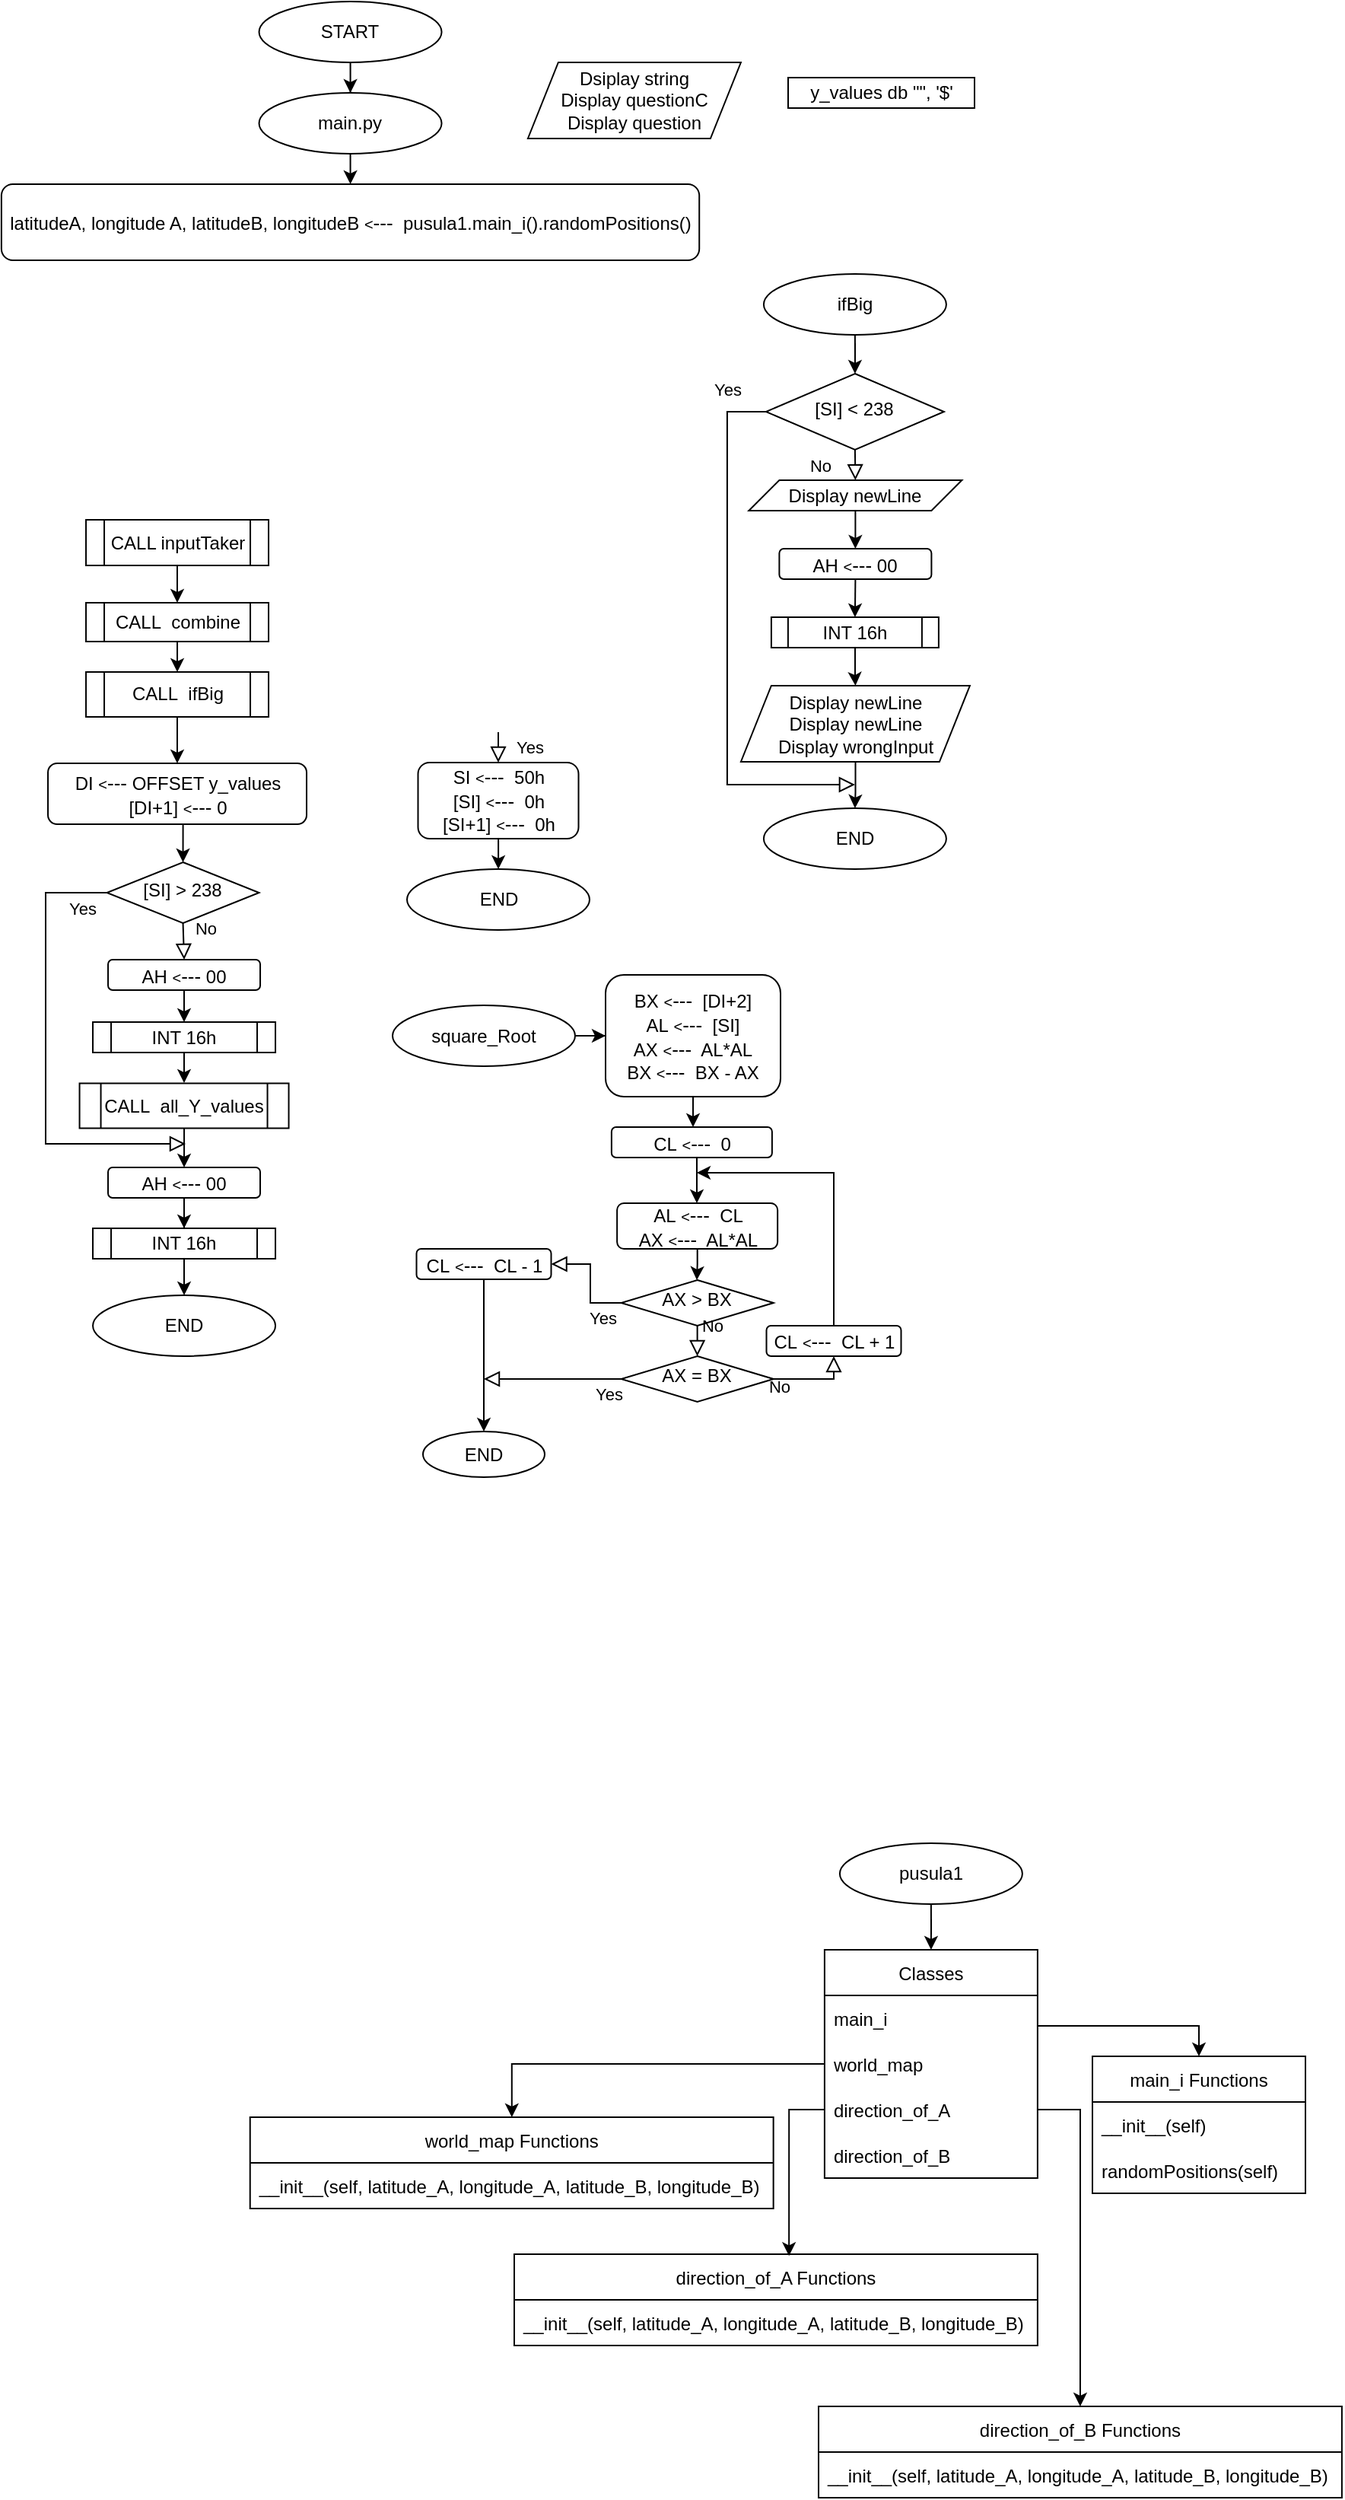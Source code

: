 <mxfile version="20.2.3" type="github">
  <diagram id="C5RBs43oDa-KdzZeNtuy" name="Page-1">
    <mxGraphModel dx="652" dy="1434" grid="1" gridSize="10" guides="1" tooltips="1" connect="1" arrows="1" fold="1" page="1" pageScale="1" pageWidth="827" pageHeight="1169" math="0" shadow="0">
      <root>
        <mxCell id="WIyWlLk6GJQsqaUBKTNV-0" />
        <mxCell id="WIyWlLk6GJQsqaUBKTNV-1" parent="WIyWlLk6GJQsqaUBKTNV-0" />
        <mxCell id="wZddlOsyN2LUeJkW2pRp-1" value="" style="edgeStyle=orthogonalEdgeStyle;rounded=0;orthogonalLoop=1;jettySize=auto;html=1;" edge="1" parent="WIyWlLk6GJQsqaUBKTNV-1" source="AeTwbxAiObhPmluBBlwX-1" target="wZddlOsyN2LUeJkW2pRp-0">
          <mxGeometry relative="1" as="geometry" />
        </mxCell>
        <mxCell id="AeTwbxAiObhPmluBBlwX-1" value="START" style="ellipse;whiteSpace=wrap;html=1;" parent="WIyWlLk6GJQsqaUBKTNV-1" vertex="1">
          <mxGeometry x="192.27" y="-1150" width="120" height="40" as="geometry" />
        </mxCell>
        <mxCell id="AeTwbxAiObhPmluBBlwX-3" value="Dsiplay string&lt;br&gt;Display questionC&lt;br&gt;Display question" style="shape=parallelogram;perimeter=parallelogramPerimeter;whiteSpace=wrap;html=1;fixedSize=1;" parent="WIyWlLk6GJQsqaUBKTNV-1" vertex="1">
          <mxGeometry x="368.95" y="-1110" width="140" height="50" as="geometry" />
        </mxCell>
        <mxCell id="AeTwbxAiObhPmluBBlwX-4" value="" style="edgeStyle=orthogonalEdgeStyle;rounded=0;orthogonalLoop=1;jettySize=auto;html=1;" parent="WIyWlLk6GJQsqaUBKTNV-1" source="AeTwbxAiObhPmluBBlwX-5" target="AeTwbxAiObhPmluBBlwX-7" edge="1">
          <mxGeometry relative="1" as="geometry" />
        </mxCell>
        <mxCell id="AeTwbxAiObhPmluBBlwX-5" value="CALL inputTaker" style="shape=process;whiteSpace=wrap;html=1;backgroundOutline=1;" parent="WIyWlLk6GJQsqaUBKTNV-1" vertex="1">
          <mxGeometry x="78.52" y="-809.5" width="120" height="30" as="geometry" />
        </mxCell>
        <mxCell id="AeTwbxAiObhPmluBBlwX-6" style="edgeStyle=orthogonalEdgeStyle;rounded=0;orthogonalLoop=1;jettySize=auto;html=1;exitX=0.5;exitY=1;exitDx=0;exitDy=0;entryX=0.5;entryY=0;entryDx=0;entryDy=0;" parent="WIyWlLk6GJQsqaUBKTNV-1" source="AeTwbxAiObhPmluBBlwX-7" target="AeTwbxAiObhPmluBBlwX-9" edge="1">
          <mxGeometry relative="1" as="geometry" />
        </mxCell>
        <mxCell id="AeTwbxAiObhPmluBBlwX-7" value="CALL&amp;nbsp; combine" style="shape=process;whiteSpace=wrap;html=1;backgroundOutline=1;" parent="WIyWlLk6GJQsqaUBKTNV-1" vertex="1">
          <mxGeometry x="78.52" y="-755" width="120" height="25.5" as="geometry" />
        </mxCell>
        <mxCell id="AeTwbxAiObhPmluBBlwX-8" value="" style="edgeStyle=orthogonalEdgeStyle;rounded=0;orthogonalLoop=1;jettySize=auto;html=1;" parent="WIyWlLk6GJQsqaUBKTNV-1" source="AeTwbxAiObhPmluBBlwX-9" target="AeTwbxAiObhPmluBBlwX-11" edge="1">
          <mxGeometry relative="1" as="geometry" />
        </mxCell>
        <mxCell id="AeTwbxAiObhPmluBBlwX-9" value="CALL&amp;nbsp; ifBig" style="shape=process;whiteSpace=wrap;html=1;backgroundOutline=1;" parent="WIyWlLk6GJQsqaUBKTNV-1" vertex="1">
          <mxGeometry x="78.52" y="-709.5" width="120" height="29.5" as="geometry" />
        </mxCell>
        <mxCell id="AeTwbxAiObhPmluBBlwX-10" style="edgeStyle=orthogonalEdgeStyle;rounded=0;orthogonalLoop=1;jettySize=auto;html=1;exitX=0.5;exitY=1;exitDx=0;exitDy=0;entryX=0.5;entryY=0;entryDx=0;entryDy=0;" parent="WIyWlLk6GJQsqaUBKTNV-1" source="AeTwbxAiObhPmluBBlwX-11" target="AeTwbxAiObhPmluBBlwX-12" edge="1">
          <mxGeometry relative="1" as="geometry" />
        </mxCell>
        <mxCell id="AeTwbxAiObhPmluBBlwX-11" value="DI&amp;nbsp;&lt;font style=&quot;font-size: 10px&quot;&gt;&amp;lt;&lt;/font&gt;&lt;font style=&quot;font-size: 13px&quot;&gt;---&lt;/font&gt;&amp;nbsp;OFFSET y_values&lt;br&gt;[DI+1]&amp;nbsp;&lt;font style=&quot;font-size: 10px;&quot;&gt;&amp;lt;&lt;/font&gt;&lt;font style=&quot;font-size: 13px;&quot;&gt;---&lt;/font&gt;&amp;nbsp;0" style="rounded=1;whiteSpace=wrap;html=1;fontSize=12;glass=0;strokeWidth=1;shadow=0;" parent="WIyWlLk6GJQsqaUBKTNV-1" vertex="1">
          <mxGeometry x="53.52" y="-649.5" width="170" height="40" as="geometry" />
        </mxCell>
        <mxCell id="AeTwbxAiObhPmluBBlwX-12" value="[SI] &amp;gt; 238" style="rhombus;whiteSpace=wrap;html=1;shadow=0;fontFamily=Helvetica;fontSize=12;align=center;strokeWidth=1;spacing=6;spacingTop=-4;" parent="WIyWlLk6GJQsqaUBKTNV-1" vertex="1">
          <mxGeometry x="92.27" y="-584.5" width="100" height="40" as="geometry" />
        </mxCell>
        <mxCell id="AeTwbxAiObhPmluBBlwX-13" value="No" style="edgeStyle=orthogonalEdgeStyle;rounded=0;html=1;jettySize=auto;orthogonalLoop=1;fontSize=11;endArrow=block;endFill=0;endSize=8;strokeWidth=1;shadow=0;labelBackgroundColor=none;exitX=0.5;exitY=1;exitDx=0;exitDy=0;entryX=0.5;entryY=0;entryDx=0;entryDy=0;" parent="WIyWlLk6GJQsqaUBKTNV-1" source="AeTwbxAiObhPmluBBlwX-12" target="AeTwbxAiObhPmluBBlwX-73" edge="1">
          <mxGeometry x="-0.682" y="14" relative="1" as="geometry">
            <mxPoint as="offset" />
            <mxPoint x="143.02" y="-519.5" as="targetPoint" />
            <Array as="points" />
            <mxPoint x="141.27" y="-485" as="sourcePoint" />
          </mxGeometry>
        </mxCell>
        <mxCell id="AeTwbxAiObhPmluBBlwX-14" value="Yes" style="rounded=0;html=1;jettySize=auto;orthogonalLoop=1;fontSize=11;endArrow=block;endFill=0;endSize=8;strokeWidth=1;shadow=0;labelBackgroundColor=none;edgeStyle=orthogonalEdgeStyle;exitX=0;exitY=0.5;exitDx=0;exitDy=0;" parent="WIyWlLk6GJQsqaUBKTNV-1" source="AeTwbxAiObhPmluBBlwX-12" edge="1">
          <mxGeometry x="-0.892" y="10" relative="1" as="geometry">
            <mxPoint as="offset" />
            <mxPoint x="144.02" y="-399.5" as="targetPoint" />
            <Array as="points">
              <mxPoint x="52.02" y="-564.5" />
              <mxPoint x="52.02" y="-399.5" />
              <mxPoint x="144.02" y="-399.5" />
            </Array>
            <mxPoint x="91.27" y="-565" as="sourcePoint" />
          </mxGeometry>
        </mxCell>
        <mxCell id="AeTwbxAiObhPmluBBlwX-15" style="edgeStyle=orthogonalEdgeStyle;rounded=0;orthogonalLoop=1;jettySize=auto;html=1;exitX=0.5;exitY=1;exitDx=0;exitDy=0;entryX=0.5;entryY=0;entryDx=0;entryDy=0;" parent="WIyWlLk6GJQsqaUBKTNV-1" source="AeTwbxAiObhPmluBBlwX-16" target="AeTwbxAiObhPmluBBlwX-69" edge="1">
          <mxGeometry relative="1" as="geometry">
            <mxPoint x="143.785" y="-379.25" as="targetPoint" />
          </mxGeometry>
        </mxCell>
        <mxCell id="AeTwbxAiObhPmluBBlwX-16" value="CALL&amp;nbsp; all_Y_values" style="shape=process;whiteSpace=wrap;html=1;backgroundOutline=1;" parent="WIyWlLk6GJQsqaUBKTNV-1" vertex="1">
          <mxGeometry x="74.28" y="-439.25" width="137.5" height="29.5" as="geometry" />
        </mxCell>
        <mxCell id="AeTwbxAiObhPmluBBlwX-17" value="END" style="ellipse;whiteSpace=wrap;html=1;" parent="WIyWlLk6GJQsqaUBKTNV-1" vertex="1">
          <mxGeometry x="83.03" y="-300" width="120" height="40" as="geometry" />
        </mxCell>
        <mxCell id="AeTwbxAiObhPmluBBlwX-18" value="y_values db &quot;&quot;, &#39;$&#39;" style="rounded=0;whiteSpace=wrap;html=1;" parent="WIyWlLk6GJQsqaUBKTNV-1" vertex="1">
          <mxGeometry x="540" y="-1100" width="122.5" height="20" as="geometry" />
        </mxCell>
        <mxCell id="AeTwbxAiObhPmluBBlwX-30" value="Yes" style="rounded=0;html=1;jettySize=auto;orthogonalLoop=1;fontSize=11;endArrow=block;endFill=0;endSize=8;strokeWidth=1;shadow=0;labelBackgroundColor=none;edgeStyle=orthogonalEdgeStyle;exitX=0.5;exitY=1;exitDx=0;exitDy=0;entryX=0.5;entryY=0;entryDx=0;entryDy=0;" parent="WIyWlLk6GJQsqaUBKTNV-1" target="AeTwbxAiObhPmluBBlwX-33" edge="1">
          <mxGeometry x="0.001" y="20" relative="1" as="geometry">
            <mxPoint as="offset" />
            <mxPoint x="470" y="-660" as="targetPoint" />
            <Array as="points">
              <mxPoint x="350" y="-650" />
              <mxPoint x="350" y="-625" />
            </Array>
            <mxPoint x="349.5" y="-670" as="sourcePoint" />
          </mxGeometry>
        </mxCell>
        <mxCell id="AeTwbxAiObhPmluBBlwX-32" value="" style="edgeStyle=orthogonalEdgeStyle;rounded=0;orthogonalLoop=1;jettySize=auto;html=1;" parent="WIyWlLk6GJQsqaUBKTNV-1" source="AeTwbxAiObhPmluBBlwX-33" target="AeTwbxAiObhPmluBBlwX-34" edge="1">
          <mxGeometry relative="1" as="geometry" />
        </mxCell>
        <mxCell id="AeTwbxAiObhPmluBBlwX-33" value="SI&amp;nbsp;&lt;font style=&quot;font-size: 10px&quot;&gt;&amp;lt;&lt;/font&gt;&lt;font style=&quot;font-size: 13px&quot;&gt;---&lt;/font&gt;&amp;nbsp; 50h&lt;br&gt;[SI]&amp;nbsp;&lt;font style=&quot;font-size: 10px&quot;&gt;&amp;lt;&lt;/font&gt;&lt;font style=&quot;font-size: 13px&quot;&gt;---&lt;/font&gt;&amp;nbsp; 0h&lt;br&gt;[SI+1]&amp;nbsp;&lt;font style=&quot;font-size: 10px;&quot;&gt;&amp;lt;&lt;/font&gt;&lt;font style=&quot;font-size: 13px;&quot;&gt;---&lt;/font&gt;&amp;nbsp; 0h" style="rounded=1;whiteSpace=wrap;html=1;fontSize=12;glass=0;strokeWidth=1;shadow=0;" parent="WIyWlLk6GJQsqaUBKTNV-1" vertex="1">
          <mxGeometry x="296.75" y="-650" width="105.5" height="50" as="geometry" />
        </mxCell>
        <mxCell id="AeTwbxAiObhPmluBBlwX-34" value="END" style="ellipse;whiteSpace=wrap;html=1;" parent="WIyWlLk6GJQsqaUBKTNV-1" vertex="1">
          <mxGeometry x="289.5" y="-580" width="120" height="40" as="geometry" />
        </mxCell>
        <mxCell id="AeTwbxAiObhPmluBBlwX-35" value="" style="edgeStyle=orthogonalEdgeStyle;rounded=0;orthogonalLoop=1;jettySize=auto;html=1;entryX=0.5;entryY=0;entryDx=0;entryDy=0;" parent="WIyWlLk6GJQsqaUBKTNV-1" source="AeTwbxAiObhPmluBBlwX-36" target="AeTwbxAiObhPmluBBlwX-37" edge="1">
          <mxGeometry relative="1" as="geometry">
            <mxPoint x="582.95" y="-925.5" as="targetPoint" />
          </mxGeometry>
        </mxCell>
        <mxCell id="AeTwbxAiObhPmluBBlwX-36" value="ifBig" style="ellipse;whiteSpace=wrap;html=1;" parent="WIyWlLk6GJQsqaUBKTNV-1" vertex="1">
          <mxGeometry x="523.95" y="-971" width="120" height="40" as="geometry" />
        </mxCell>
        <mxCell id="AeTwbxAiObhPmluBBlwX-37" value="[SI] &amp;lt; 238" style="rhombus;whiteSpace=wrap;html=1;shadow=0;fontFamily=Helvetica;fontSize=12;align=center;strokeWidth=1;spacing=6;spacingTop=-4;" parent="WIyWlLk6GJQsqaUBKTNV-1" vertex="1">
          <mxGeometry x="525.45" y="-905.5" width="117" height="50" as="geometry" />
        </mxCell>
        <mxCell id="AeTwbxAiObhPmluBBlwX-38" value="No" style="rounded=0;html=1;jettySize=auto;orthogonalLoop=1;fontSize=11;endArrow=block;endFill=0;endSize=8;strokeWidth=1;shadow=0;labelBackgroundColor=none;edgeStyle=orthogonalEdgeStyle;exitX=0.5;exitY=1;exitDx=0;exitDy=0;entryX=0.5;entryY=0;entryDx=0;entryDy=0;" parent="WIyWlLk6GJQsqaUBKTNV-1" source="AeTwbxAiObhPmluBBlwX-37" target="AeTwbxAiObhPmluBBlwX-41" edge="1">
          <mxGeometry y="-23" relative="1" as="geometry">
            <mxPoint as="offset" />
            <mxPoint x="582.95" y="-835.5" as="targetPoint" />
            <Array as="points" />
            <mxPoint x="419.45" y="-665.5" as="sourcePoint" />
          </mxGeometry>
        </mxCell>
        <mxCell id="AeTwbxAiObhPmluBBlwX-39" value="Yes" style="rounded=0;html=1;jettySize=auto;orthogonalLoop=1;fontSize=11;endArrow=block;endFill=0;endSize=8;strokeWidth=1;shadow=0;labelBackgroundColor=none;edgeStyle=orthogonalEdgeStyle;exitX=0;exitY=0.5;exitDx=0;exitDy=0;" parent="WIyWlLk6GJQsqaUBKTNV-1" source="AeTwbxAiObhPmluBBlwX-37" edge="1">
          <mxGeometry x="-0.86" y="-15" relative="1" as="geometry">
            <mxPoint as="offset" />
            <mxPoint x="583.95" y="-635.5" as="targetPoint" />
            <Array as="points">
              <mxPoint x="499.95" y="-880.5" />
            </Array>
            <mxPoint x="519.95" y="-865.5" as="sourcePoint" />
          </mxGeometry>
        </mxCell>
        <mxCell id="AeTwbxAiObhPmluBBlwX-40" style="edgeStyle=orthogonalEdgeStyle;rounded=0;orthogonalLoop=1;jettySize=auto;html=1;exitX=0.5;exitY=1;exitDx=0;exitDy=0;entryX=0.5;entryY=0;entryDx=0;entryDy=0;" parent="WIyWlLk6GJQsqaUBKTNV-1" source="AeTwbxAiObhPmluBBlwX-41" target="AeTwbxAiObhPmluBBlwX-43" edge="1">
          <mxGeometry relative="1" as="geometry" />
        </mxCell>
        <mxCell id="AeTwbxAiObhPmluBBlwX-41" value="Display newLine&lt;br&gt;" style="shape=parallelogram;perimeter=parallelogramPerimeter;whiteSpace=wrap;html=1;fixedSize=1;" parent="WIyWlLk6GJQsqaUBKTNV-1" vertex="1">
          <mxGeometry x="514.2" y="-835.5" width="140" height="20" as="geometry" />
        </mxCell>
        <mxCell id="AeTwbxAiObhPmluBBlwX-42" value="" style="edgeStyle=orthogonalEdgeStyle;rounded=0;orthogonalLoop=1;jettySize=auto;html=1;exitX=0.5;exitY=1;exitDx=0;exitDy=0;entryX=0.5;entryY=0;entryDx=0;entryDy=0;" parent="WIyWlLk6GJQsqaUBKTNV-1" source="AeTwbxAiObhPmluBBlwX-43" target="AeTwbxAiObhPmluBBlwX-45" edge="1">
          <mxGeometry relative="1" as="geometry">
            <mxPoint x="589.95" y="-745.5" as="targetPoint" />
            <Array as="points" />
          </mxGeometry>
        </mxCell>
        <mxCell id="AeTwbxAiObhPmluBBlwX-43" value="AH&amp;nbsp;&lt;font style=&quot;font-size: 10px&quot;&gt;&amp;lt;&lt;/font&gt;&lt;font style=&quot;font-size: 13px&quot;&gt;---&lt;/font&gt;&amp;nbsp;00" style="rounded=1;whiteSpace=wrap;html=1;fontSize=12;glass=0;strokeWidth=1;shadow=0;" parent="WIyWlLk6GJQsqaUBKTNV-1" vertex="1">
          <mxGeometry x="534.2" y="-790.5" width="100" height="20" as="geometry" />
        </mxCell>
        <mxCell id="AeTwbxAiObhPmluBBlwX-44" value="" style="edgeStyle=orthogonalEdgeStyle;rounded=0;orthogonalLoop=1;jettySize=auto;html=1;" parent="WIyWlLk6GJQsqaUBKTNV-1" source="AeTwbxAiObhPmluBBlwX-45" target="AeTwbxAiObhPmluBBlwX-47" edge="1">
          <mxGeometry relative="1" as="geometry" />
        </mxCell>
        <mxCell id="AeTwbxAiObhPmluBBlwX-45" value="INT 16h" style="shape=process;whiteSpace=wrap;html=1;backgroundOutline=1;" parent="WIyWlLk6GJQsqaUBKTNV-1" vertex="1">
          <mxGeometry x="528.95" y="-745.5" width="110" height="20" as="geometry" />
        </mxCell>
        <mxCell id="AeTwbxAiObhPmluBBlwX-46" value="" style="edgeStyle=orthogonalEdgeStyle;rounded=0;orthogonalLoop=1;jettySize=auto;html=1;" parent="WIyWlLk6GJQsqaUBKTNV-1" source="AeTwbxAiObhPmluBBlwX-47" target="AeTwbxAiObhPmluBBlwX-48" edge="1">
          <mxGeometry relative="1" as="geometry" />
        </mxCell>
        <mxCell id="AeTwbxAiObhPmluBBlwX-47" value="Display newLine&lt;br&gt;Display newLine&lt;br&gt;Display wrongInput" style="shape=parallelogram;perimeter=parallelogramPerimeter;whiteSpace=wrap;html=1;fixedSize=1;" parent="WIyWlLk6GJQsqaUBKTNV-1" vertex="1">
          <mxGeometry x="508.95" y="-700.5" width="150.5" height="50" as="geometry" />
        </mxCell>
        <mxCell id="AeTwbxAiObhPmluBBlwX-48" value="END" style="ellipse;whiteSpace=wrap;html=1;" parent="WIyWlLk6GJQsqaUBKTNV-1" vertex="1">
          <mxGeometry x="523.95" y="-620" width="120" height="40" as="geometry" />
        </mxCell>
        <mxCell id="AeTwbxAiObhPmluBBlwX-49" value="" style="edgeStyle=orthogonalEdgeStyle;rounded=0;orthogonalLoop=1;jettySize=auto;html=1;" parent="WIyWlLk6GJQsqaUBKTNV-1" source="AeTwbxAiObhPmluBBlwX-50" target="AeTwbxAiObhPmluBBlwX-52" edge="1">
          <mxGeometry relative="1" as="geometry" />
        </mxCell>
        <mxCell id="AeTwbxAiObhPmluBBlwX-50" value="square_Root" style="ellipse;whiteSpace=wrap;html=1;" parent="WIyWlLk6GJQsqaUBKTNV-1" vertex="1">
          <mxGeometry x="280.0" y="-490.5" width="120" height="40" as="geometry" />
        </mxCell>
        <mxCell id="AeTwbxAiObhPmluBBlwX-51" value="" style="edgeStyle=orthogonalEdgeStyle;rounded=0;orthogonalLoop=1;jettySize=auto;html=1;" parent="WIyWlLk6GJQsqaUBKTNV-1" source="AeTwbxAiObhPmluBBlwX-52" target="AeTwbxAiObhPmluBBlwX-54" edge="1">
          <mxGeometry relative="1" as="geometry" />
        </mxCell>
        <mxCell id="AeTwbxAiObhPmluBBlwX-52" value="BX&amp;nbsp;&lt;font style=&quot;font-size: 10px&quot;&gt;&amp;lt;&lt;/font&gt;&lt;font style=&quot;font-size: 13px&quot;&gt;---&lt;/font&gt;&amp;nbsp; [DI+2]&lt;br&gt;AL&amp;nbsp;&lt;font style=&quot;font-size: 10px&quot;&gt;&amp;lt;&lt;/font&gt;&lt;font style=&quot;font-size: 13px&quot;&gt;---&lt;/font&gt;&amp;nbsp; [SI]&lt;br&gt;AX&amp;nbsp;&lt;font style=&quot;font-size: 10px&quot;&gt;&amp;lt;&lt;/font&gt;&lt;font style=&quot;font-size: 13px&quot;&gt;---&lt;/font&gt;&amp;nbsp; AL*AL&lt;br&gt;BX&amp;nbsp;&lt;font style=&quot;font-size: 10px&quot;&gt;&amp;lt;&lt;/font&gt;&lt;font style=&quot;font-size: 13px&quot;&gt;---&lt;/font&gt;&amp;nbsp; BX - AX" style="rounded=1;whiteSpace=wrap;html=1;fontSize=12;glass=0;strokeWidth=1;shadow=0;" parent="WIyWlLk6GJQsqaUBKTNV-1" vertex="1">
          <mxGeometry x="420" y="-510.5" width="115" height="80" as="geometry" />
        </mxCell>
        <mxCell id="AeTwbxAiObhPmluBBlwX-53" value="" style="edgeStyle=orthogonalEdgeStyle;rounded=0;orthogonalLoop=1;jettySize=auto;html=1;" parent="WIyWlLk6GJQsqaUBKTNV-1" source="AeTwbxAiObhPmluBBlwX-54" target="AeTwbxAiObhPmluBBlwX-59" edge="1">
          <mxGeometry relative="1" as="geometry">
            <Array as="points">
              <mxPoint x="480" y="-370.5" />
              <mxPoint x="480" y="-370.5" />
            </Array>
          </mxGeometry>
        </mxCell>
        <mxCell id="AeTwbxAiObhPmluBBlwX-54" value="CL&amp;nbsp;&lt;font style=&quot;font-size: 10px&quot;&gt;&amp;lt;&lt;/font&gt;&lt;font style=&quot;font-size: 13px&quot;&gt;---&lt;/font&gt;&amp;nbsp; 0" style="rounded=1;whiteSpace=wrap;html=1;fontSize=12;glass=0;strokeWidth=1;shadow=0;" parent="WIyWlLk6GJQsqaUBKTNV-1" vertex="1">
          <mxGeometry x="423.94" y="-410.5" width="105.5" height="20" as="geometry" />
        </mxCell>
        <mxCell id="AeTwbxAiObhPmluBBlwX-55" value="AX &amp;gt; BX" style="rhombus;whiteSpace=wrap;html=1;shadow=0;fontFamily=Helvetica;fontSize=12;align=center;strokeWidth=1;spacing=6;spacingTop=-4;" parent="WIyWlLk6GJQsqaUBKTNV-1" vertex="1">
          <mxGeometry x="430.32" y="-310" width="100" height="30" as="geometry" />
        </mxCell>
        <mxCell id="AeTwbxAiObhPmluBBlwX-56" value="No" style="rounded=0;html=1;jettySize=auto;orthogonalLoop=1;fontSize=11;endArrow=block;endFill=0;endSize=8;strokeWidth=1;shadow=0;labelBackgroundColor=none;edgeStyle=orthogonalEdgeStyle;exitX=0.5;exitY=1;exitDx=0;exitDy=0;entryX=0.5;entryY=0;entryDx=0;entryDy=0;" parent="WIyWlLk6GJQsqaUBKTNV-1" source="AeTwbxAiObhPmluBBlwX-55" target="AeTwbxAiObhPmluBBlwX-60" edge="1">
          <mxGeometry x="-1" y="10" relative="1" as="geometry">
            <mxPoint as="offset" />
            <mxPoint x="477.57" y="-240.5" as="targetPoint" />
            <Array as="points">
              <mxPoint x="480" y="-260.5" />
            </Array>
            <mxPoint x="459.57" y="-229.25" as="sourcePoint" />
          </mxGeometry>
        </mxCell>
        <mxCell id="AeTwbxAiObhPmluBBlwX-57" value="END" style="ellipse;whiteSpace=wrap;html=1;" parent="WIyWlLk6GJQsqaUBKTNV-1" vertex="1">
          <mxGeometry x="300" y="-210.5" width="80" height="30" as="geometry" />
        </mxCell>
        <mxCell id="AeTwbxAiObhPmluBBlwX-58" value="" style="edgeStyle=orthogonalEdgeStyle;rounded=0;orthogonalLoop=1;jettySize=auto;html=1;entryX=0.5;entryY=0;entryDx=0;entryDy=0;" parent="WIyWlLk6GJQsqaUBKTNV-1" source="AeTwbxAiObhPmluBBlwX-59" target="AeTwbxAiObhPmluBBlwX-55" edge="1">
          <mxGeometry relative="1" as="geometry">
            <mxPoint x="479.44" y="-290.5" as="targetPoint" />
            <Array as="points">
              <mxPoint x="480" y="-320.5" />
              <mxPoint x="480" y="-320.5" />
              <mxPoint x="480" y="-309.5" />
            </Array>
          </mxGeometry>
        </mxCell>
        <mxCell id="AeTwbxAiObhPmluBBlwX-59" value="AL&amp;nbsp;&lt;font style=&quot;font-size: 10px&quot;&gt;&amp;lt;&lt;/font&gt;&lt;font style=&quot;font-size: 13px&quot;&gt;---&lt;/font&gt;&amp;nbsp; CL&lt;br&gt;AX&amp;nbsp;&lt;font style=&quot;font-size: 10px&quot;&gt;&amp;lt;&lt;/font&gt;&lt;font style=&quot;font-size: 13px&quot;&gt;---&lt;/font&gt;&amp;nbsp; AL*AL&lt;span style=&quot;color: rgba(0 , 0 , 0 , 0) ; font-family: monospace ; font-size: 0px&quot;&gt;%3CmxGraphModel%3E%3Croot%3E%3CmxCell%20id%3D%220%22%2F%3E%3CmxCell%20id%3D%221%22%20parent%3D%220%22%2F%3E%3CmxCell%20id%3D%222%22%20value%3D%22CL%26amp%3Bnbsp%3B%26lt%3Bfont%20style%3D%26quot%3Bfont-size%3A%2010px%26quot%3B%26gt%3B%26amp%3Blt%3B%26lt%3B%2Ffont%26gt%3B%26lt%3Bfont%20style%3D%26quot%3Bfont-size%3A%2013px%26quot%3B%26gt%3B---%26lt%3B%2Ffont%26gt%3B%26amp%3Bnbsp%3B%2016%26lt%3Bbr%26gt%3B%22%20style%3D%22rounded%3D1%3BwhiteSpace%3Dwrap%3Bhtml%3D1%3BfontSize%3D12%3Bglass%3D0%3BstrokeWidth%3D1%3Bshadow%3D0%3B%22%20vertex%3D%221%22%20parent%3D%221%22%3E%3CmxGeometry%20x%3D%2274.5%22%20y%3D%22-220%22%20width%3D%22105.5%22%20height%3D%2220%22%20as%3D%22geometry%22%2F%3E%3C%2FmxCell%3E%3C%2Froot%3E%3C%2FmxGraphModel%3E&lt;/span&gt;" style="rounded=1;whiteSpace=wrap;html=1;fontSize=12;glass=0;strokeWidth=1;shadow=0;" parent="WIyWlLk6GJQsqaUBKTNV-1" vertex="1">
          <mxGeometry x="427.57" y="-360.5" width="105.5" height="30" as="geometry" />
        </mxCell>
        <mxCell id="AeTwbxAiObhPmluBBlwX-60" value="AX = BX" style="rhombus;whiteSpace=wrap;html=1;shadow=0;fontFamily=Helvetica;fontSize=12;align=center;strokeWidth=1;spacing=6;spacingTop=-4;" parent="WIyWlLk6GJQsqaUBKTNV-1" vertex="1">
          <mxGeometry x="430.32" y="-260" width="100" height="30" as="geometry" />
        </mxCell>
        <mxCell id="AeTwbxAiObhPmluBBlwX-61" value="Yes" style="rounded=0;html=1;jettySize=auto;orthogonalLoop=1;fontSize=11;endArrow=block;endFill=0;endSize=8;strokeWidth=1;shadow=0;labelBackgroundColor=none;edgeStyle=orthogonalEdgeStyle;exitX=0;exitY=0.5;exitDx=0;exitDy=0;entryX=1;entryY=0.5;entryDx=0;entryDy=0;" parent="WIyWlLk6GJQsqaUBKTNV-1" source="AeTwbxAiObhPmluBBlwX-55" target="AeTwbxAiObhPmluBBlwX-67" edge="1">
          <mxGeometry x="-0.67" y="10" relative="1" as="geometry">
            <mxPoint as="offset" />
            <mxPoint x="390" y="-310.5" as="targetPoint" />
            <Array as="points">
              <mxPoint x="410" y="-295.5" />
              <mxPoint x="410" y="-320.5" />
            </Array>
            <mxPoint x="450.38" y="-235.5" as="sourcePoint" />
          </mxGeometry>
        </mxCell>
        <mxCell id="AeTwbxAiObhPmluBBlwX-62" value="Yes" style="rounded=0;html=1;jettySize=auto;orthogonalLoop=1;fontSize=11;endArrow=block;endFill=0;endSize=8;strokeWidth=1;shadow=0;labelBackgroundColor=none;edgeStyle=orthogonalEdgeStyle;exitX=0;exitY=0.5;exitDx=0;exitDy=0;" parent="WIyWlLk6GJQsqaUBKTNV-1" source="AeTwbxAiObhPmluBBlwX-60" edge="1">
          <mxGeometry x="-0.812" y="10" relative="1" as="geometry">
            <mxPoint as="offset" />
            <mxPoint x="340" y="-245.5" as="targetPoint" />
            <Array as="points">
              <mxPoint x="340" y="-245.5" />
              <mxPoint x="390" y="-245.5" />
            </Array>
            <mxPoint x="539.44" y="-240.5" as="sourcePoint" />
          </mxGeometry>
        </mxCell>
        <mxCell id="AeTwbxAiObhPmluBBlwX-63" value="No" style="rounded=0;html=1;jettySize=auto;orthogonalLoop=1;fontSize=11;endArrow=block;endFill=0;endSize=8;strokeWidth=1;shadow=0;labelBackgroundColor=none;edgeStyle=orthogonalEdgeStyle;exitX=1;exitY=0.5;exitDx=0;exitDy=0;entryX=0.5;entryY=1;entryDx=0;entryDy=0;" parent="WIyWlLk6GJQsqaUBKTNV-1" source="AeTwbxAiObhPmluBBlwX-60" target="AeTwbxAiObhPmluBBlwX-65" edge="1">
          <mxGeometry x="-0.85" y="-5" relative="1" as="geometry">
            <mxPoint as="offset" />
            <mxPoint x="560" y="-245.5" as="targetPoint" />
            <Array as="points">
              <mxPoint x="570" y="-245.5" />
            </Array>
            <mxPoint x="487.57" y="-275.5" as="sourcePoint" />
          </mxGeometry>
        </mxCell>
        <mxCell id="AeTwbxAiObhPmluBBlwX-64" style="edgeStyle=orthogonalEdgeStyle;rounded=0;orthogonalLoop=1;jettySize=auto;html=1;exitX=0.5;exitY=0;exitDx=0;exitDy=0;" parent="WIyWlLk6GJQsqaUBKTNV-1" source="AeTwbxAiObhPmluBBlwX-65" edge="1">
          <mxGeometry relative="1" as="geometry">
            <mxPoint x="480" y="-380.5" as="targetPoint" />
            <Array as="points">
              <mxPoint x="570" y="-380.5" />
            </Array>
          </mxGeometry>
        </mxCell>
        <mxCell id="AeTwbxAiObhPmluBBlwX-65" value="CL&amp;nbsp;&lt;font style=&quot;font-size: 10px&quot;&gt;&amp;lt;&lt;/font&gt;&lt;font style=&quot;font-size: 13px&quot;&gt;---&lt;/font&gt;&amp;nbsp; CL + 1" style="rounded=1;whiteSpace=wrap;html=1;fontSize=12;glass=0;strokeWidth=1;shadow=0;" parent="WIyWlLk6GJQsqaUBKTNV-1" vertex="1">
          <mxGeometry x="525.75" y="-280" width="88.5" height="20" as="geometry" />
        </mxCell>
        <mxCell id="AeTwbxAiObhPmluBBlwX-66" style="edgeStyle=orthogonalEdgeStyle;rounded=0;orthogonalLoop=1;jettySize=auto;html=1;exitX=0.5;exitY=1;exitDx=0;exitDy=0;entryX=0.5;entryY=0;entryDx=0;entryDy=0;" parent="WIyWlLk6GJQsqaUBKTNV-1" source="AeTwbxAiObhPmluBBlwX-67" target="AeTwbxAiObhPmluBBlwX-57" edge="1">
          <mxGeometry relative="1" as="geometry">
            <mxPoint x="340" y="-240.5" as="targetPoint" />
            <Array as="points" />
          </mxGeometry>
        </mxCell>
        <mxCell id="AeTwbxAiObhPmluBBlwX-67" value="CL&amp;nbsp;&lt;font style=&quot;font-size: 10px&quot;&gt;&amp;lt;&lt;/font&gt;&lt;font style=&quot;font-size: 13px&quot;&gt;---&lt;/font&gt;&amp;nbsp; CL - 1" style="rounded=1;whiteSpace=wrap;html=1;fontSize=12;glass=0;strokeWidth=1;shadow=0;" parent="WIyWlLk6GJQsqaUBKTNV-1" vertex="1">
          <mxGeometry x="295.75" y="-330.5" width="88.5" height="20" as="geometry" />
        </mxCell>
        <mxCell id="AeTwbxAiObhPmluBBlwX-68" value="" style="edgeStyle=orthogonalEdgeStyle;rounded=0;orthogonalLoop=1;jettySize=auto;html=1;" parent="WIyWlLk6GJQsqaUBKTNV-1" source="AeTwbxAiObhPmluBBlwX-69" target="AeTwbxAiObhPmluBBlwX-71" edge="1">
          <mxGeometry relative="1" as="geometry" />
        </mxCell>
        <mxCell id="AeTwbxAiObhPmluBBlwX-69" value="AH&amp;nbsp;&lt;font style=&quot;font-size: 10px&quot;&gt;&amp;lt;&lt;/font&gt;&lt;font style=&quot;font-size: 13px&quot;&gt;---&lt;/font&gt;&amp;nbsp;00" style="rounded=1;whiteSpace=wrap;html=1;fontSize=12;glass=0;strokeWidth=1;shadow=0;" parent="WIyWlLk6GJQsqaUBKTNV-1" vertex="1">
          <mxGeometry x="93.02" y="-384" width="100" height="20" as="geometry" />
        </mxCell>
        <mxCell id="AeTwbxAiObhPmluBBlwX-70" value="" style="edgeStyle=orthogonalEdgeStyle;rounded=0;orthogonalLoop=1;jettySize=auto;html=1;" parent="WIyWlLk6GJQsqaUBKTNV-1" source="AeTwbxAiObhPmluBBlwX-71" target="AeTwbxAiObhPmluBBlwX-17" edge="1">
          <mxGeometry relative="1" as="geometry" />
        </mxCell>
        <mxCell id="AeTwbxAiObhPmluBBlwX-71" value="INT 16h" style="shape=process;whiteSpace=wrap;html=1;backgroundOutline=1;" parent="WIyWlLk6GJQsqaUBKTNV-1" vertex="1">
          <mxGeometry x="83.02" y="-344" width="120" height="20" as="geometry" />
        </mxCell>
        <mxCell id="AeTwbxAiObhPmluBBlwX-72" value="" style="edgeStyle=orthogonalEdgeStyle;rounded=0;orthogonalLoop=1;jettySize=auto;html=1;" parent="WIyWlLk6GJQsqaUBKTNV-1" source="AeTwbxAiObhPmluBBlwX-73" target="AeTwbxAiObhPmluBBlwX-75" edge="1">
          <mxGeometry relative="1" as="geometry" />
        </mxCell>
        <mxCell id="AeTwbxAiObhPmluBBlwX-73" value="AH&amp;nbsp;&lt;font style=&quot;font-size: 10px&quot;&gt;&amp;lt;&lt;/font&gt;&lt;font style=&quot;font-size: 13px&quot;&gt;---&lt;/font&gt;&amp;nbsp;00" style="rounded=1;whiteSpace=wrap;html=1;fontSize=12;glass=0;strokeWidth=1;shadow=0;" parent="WIyWlLk6GJQsqaUBKTNV-1" vertex="1">
          <mxGeometry x="93.03" y="-520.5" width="100" height="20" as="geometry" />
        </mxCell>
        <mxCell id="AeTwbxAiObhPmluBBlwX-74" style="edgeStyle=orthogonalEdgeStyle;rounded=0;orthogonalLoop=1;jettySize=auto;html=1;" parent="WIyWlLk6GJQsqaUBKTNV-1" source="AeTwbxAiObhPmluBBlwX-75" target="AeTwbxAiObhPmluBBlwX-16" edge="1">
          <mxGeometry relative="1" as="geometry" />
        </mxCell>
        <mxCell id="AeTwbxAiObhPmluBBlwX-75" value="INT 16h" style="shape=process;whiteSpace=wrap;html=1;backgroundOutline=1;" parent="WIyWlLk6GJQsqaUBKTNV-1" vertex="1">
          <mxGeometry x="83.02" y="-479.5" width="120" height="20" as="geometry" />
        </mxCell>
        <mxCell id="wZddlOsyN2LUeJkW2pRp-3" value="" style="edgeStyle=orthogonalEdgeStyle;rounded=0;orthogonalLoop=1;jettySize=auto;html=1;" edge="1" parent="WIyWlLk6GJQsqaUBKTNV-1" source="wZddlOsyN2LUeJkW2pRp-0" target="wZddlOsyN2LUeJkW2pRp-2">
          <mxGeometry relative="1" as="geometry" />
        </mxCell>
        <mxCell id="wZddlOsyN2LUeJkW2pRp-0" value="main.py" style="ellipse;whiteSpace=wrap;html=1;" vertex="1" parent="WIyWlLk6GJQsqaUBKTNV-1">
          <mxGeometry x="192.27" y="-1090" width="120" height="40" as="geometry" />
        </mxCell>
        <mxCell id="wZddlOsyN2LUeJkW2pRp-2" value="latitudeA, longitude A, latitudeB, longitudeB&amp;nbsp;&lt;font style=&quot;font-size: 10px&quot;&gt;&amp;lt;&lt;/font&gt;&lt;font style=&quot;font-size: 13px&quot;&gt;---&lt;/font&gt;&amp;nbsp;&amp;nbsp;&lt;span style=&quot;background-color: rgb(255, 255, 255);&quot;&gt;pusula1.main_i().randomPositions()&lt;/span&gt;" style="rounded=1;whiteSpace=wrap;html=1;fontSize=12;glass=0;strokeWidth=1;shadow=0;" vertex="1" parent="WIyWlLk6GJQsqaUBKTNV-1">
          <mxGeometry x="22.94" y="-1030" width="458.67" height="50" as="geometry" />
        </mxCell>
        <mxCell id="wZddlOsyN2LUeJkW2pRp-4" value="" style="edgeStyle=orthogonalEdgeStyle;rounded=0;orthogonalLoop=1;jettySize=auto;html=1;entryX=0.5;entryY=0;entryDx=0;entryDy=0;" edge="1" parent="WIyWlLk6GJQsqaUBKTNV-1" source="wZddlOsyN2LUeJkW2pRp-5" target="wZddlOsyN2LUeJkW2pRp-19">
          <mxGeometry relative="1" as="geometry">
            <mxPoint x="633.95" y="125.5" as="targetPoint" />
          </mxGeometry>
        </mxCell>
        <mxCell id="wZddlOsyN2LUeJkW2pRp-5" value="pusula1" style="ellipse;whiteSpace=wrap;html=1;" vertex="1" parent="WIyWlLk6GJQsqaUBKTNV-1">
          <mxGeometry x="573.95" y="60" width="120" height="40" as="geometry" />
        </mxCell>
        <mxCell id="wZddlOsyN2LUeJkW2pRp-19" value="Classes" style="swimlane;fontStyle=0;childLayout=stackLayout;horizontal=1;startSize=30;horizontalStack=0;resizeParent=1;resizeParentMax=0;resizeLast=0;collapsible=1;marginBottom=0;labelBackgroundColor=#FFFFFF;fontFamily=Helvetica;fontColor=#000000;" vertex="1" parent="WIyWlLk6GJQsqaUBKTNV-1">
          <mxGeometry x="563.95" y="130" width="140" height="150" as="geometry" />
        </mxCell>
        <mxCell id="wZddlOsyN2LUeJkW2pRp-20" value="main_i" style="text;strokeColor=none;fillColor=none;align=left;verticalAlign=middle;spacingLeft=4;spacingRight=4;overflow=hidden;points=[[0,0.5],[1,0.5]];portConstraint=eastwest;rotatable=0;labelBackgroundColor=#FFFFFF;fontFamily=Helvetica;fontColor=#000000;" vertex="1" parent="wZddlOsyN2LUeJkW2pRp-19">
          <mxGeometry y="30" width="140" height="30" as="geometry" />
        </mxCell>
        <mxCell id="wZddlOsyN2LUeJkW2pRp-21" value="world_map" style="text;strokeColor=none;fillColor=none;align=left;verticalAlign=middle;spacingLeft=4;spacingRight=4;overflow=hidden;points=[[0,0.5],[1,0.5]];portConstraint=eastwest;rotatable=0;labelBackgroundColor=#FFFFFF;fontFamily=Helvetica;fontColor=#000000;" vertex="1" parent="wZddlOsyN2LUeJkW2pRp-19">
          <mxGeometry y="60" width="140" height="30" as="geometry" />
        </mxCell>
        <mxCell id="wZddlOsyN2LUeJkW2pRp-22" value="direction_of_A" style="text;strokeColor=none;fillColor=none;align=left;verticalAlign=middle;spacingLeft=4;spacingRight=4;overflow=hidden;points=[[0,0.5],[1,0.5]];portConstraint=eastwest;rotatable=0;labelBackgroundColor=#FFFFFF;fontFamily=Helvetica;fontColor=#000000;" vertex="1" parent="wZddlOsyN2LUeJkW2pRp-19">
          <mxGeometry y="90" width="140" height="30" as="geometry" />
        </mxCell>
        <mxCell id="wZddlOsyN2LUeJkW2pRp-23" value="direction_of_B" style="text;strokeColor=none;fillColor=none;align=left;verticalAlign=middle;spacingLeft=4;spacingRight=4;overflow=hidden;points=[[0,0.5],[1,0.5]];portConstraint=eastwest;rotatable=0;labelBackgroundColor=#FFFFFF;fontFamily=Helvetica;fontColor=#000000;" vertex="1" parent="wZddlOsyN2LUeJkW2pRp-19">
          <mxGeometry y="120" width="140" height="30" as="geometry" />
        </mxCell>
        <mxCell id="wZddlOsyN2LUeJkW2pRp-24" value="main_i Functions" style="swimlane;fontStyle=0;childLayout=stackLayout;horizontal=1;startSize=30;horizontalStack=0;resizeParent=1;resizeParentMax=0;resizeLast=0;collapsible=1;marginBottom=0;labelBackgroundColor=#FFFFFF;fontFamily=Helvetica;fontColor=#000000;" vertex="1" parent="WIyWlLk6GJQsqaUBKTNV-1">
          <mxGeometry x="740" y="200" width="140" height="90" as="geometry" />
        </mxCell>
        <mxCell id="wZddlOsyN2LUeJkW2pRp-25" value="__init__(self)" style="text;strokeColor=none;fillColor=none;align=left;verticalAlign=middle;spacingLeft=4;spacingRight=4;overflow=hidden;points=[[0,0.5],[1,0.5]];portConstraint=eastwest;rotatable=0;labelBackgroundColor=#FFFFFF;fontFamily=Helvetica;fontColor=#000000;" vertex="1" parent="wZddlOsyN2LUeJkW2pRp-24">
          <mxGeometry y="30" width="140" height="30" as="geometry" />
        </mxCell>
        <mxCell id="wZddlOsyN2LUeJkW2pRp-26" value="randomPositions(self)" style="text;strokeColor=none;fillColor=none;align=left;verticalAlign=middle;spacingLeft=4;spacingRight=4;overflow=hidden;points=[[0,0.5],[1,0.5]];portConstraint=eastwest;rotatable=0;labelBackgroundColor=#FFFFFF;fontFamily=Helvetica;fontColor=#000000;" vertex="1" parent="wZddlOsyN2LUeJkW2pRp-24">
          <mxGeometry y="60" width="140" height="30" as="geometry" />
        </mxCell>
        <mxCell id="wZddlOsyN2LUeJkW2pRp-28" style="edgeStyle=orthogonalEdgeStyle;rounded=0;orthogonalLoop=1;jettySize=auto;html=1;fontFamily=Helvetica;fontColor=#000000;entryX=0.5;entryY=0;entryDx=0;entryDy=0;" edge="1" parent="WIyWlLk6GJQsqaUBKTNV-1" target="wZddlOsyN2LUeJkW2pRp-24">
          <mxGeometry relative="1" as="geometry">
            <mxPoint x="704" y="180" as="sourcePoint" />
            <mxPoint x="740" y="180" as="targetPoint" />
            <Array as="points">
              <mxPoint x="810" y="180" />
            </Array>
          </mxGeometry>
        </mxCell>
        <mxCell id="wZddlOsyN2LUeJkW2pRp-29" value="world_map Functions" style="swimlane;fontStyle=0;childLayout=stackLayout;horizontal=1;startSize=30;horizontalStack=0;resizeParent=1;resizeParentMax=0;resizeLast=0;collapsible=1;marginBottom=0;labelBackgroundColor=#FFFFFF;fontFamily=Helvetica;fontColor=#000000;" vertex="1" parent="WIyWlLk6GJQsqaUBKTNV-1">
          <mxGeometry x="186.37" y="240" width="343.95" height="60" as="geometry" />
        </mxCell>
        <mxCell id="wZddlOsyN2LUeJkW2pRp-30" value="__init__(self, latitude_A, longitude_A, latitude_B, longitude_B)" style="text;strokeColor=none;fillColor=none;align=left;verticalAlign=middle;spacingLeft=4;spacingRight=4;overflow=hidden;points=[[0,0.5],[1,0.5]];portConstraint=eastwest;rotatable=0;labelBackgroundColor=#FFFFFF;fontFamily=Helvetica;fontColor=#000000;" vertex="1" parent="wZddlOsyN2LUeJkW2pRp-29">
          <mxGeometry y="30" width="343.95" height="30" as="geometry" />
        </mxCell>
        <mxCell id="wZddlOsyN2LUeJkW2pRp-32" value="" style="edgeStyle=orthogonalEdgeStyle;rounded=0;orthogonalLoop=1;jettySize=auto;html=1;fontFamily=Helvetica;fontColor=#000000;" edge="1" parent="WIyWlLk6GJQsqaUBKTNV-1" source="wZddlOsyN2LUeJkW2pRp-21" target="wZddlOsyN2LUeJkW2pRp-29">
          <mxGeometry relative="1" as="geometry" />
        </mxCell>
        <mxCell id="wZddlOsyN2LUeJkW2pRp-34" value="direction_of_A Functions" style="swimlane;fontStyle=0;childLayout=stackLayout;horizontal=1;startSize=30;horizontalStack=0;resizeParent=1;resizeParentMax=0;resizeLast=0;collapsible=1;marginBottom=0;labelBackgroundColor=#FFFFFF;fontFamily=Helvetica;fontColor=#000000;" vertex="1" parent="WIyWlLk6GJQsqaUBKTNV-1">
          <mxGeometry x="360" y="330" width="343.95" height="60" as="geometry" />
        </mxCell>
        <mxCell id="wZddlOsyN2LUeJkW2pRp-35" value="__init__(self, latitude_A, longitude_A, latitude_B, longitude_B)" style="text;strokeColor=none;fillColor=none;align=left;verticalAlign=middle;spacingLeft=4;spacingRight=4;overflow=hidden;points=[[0,0.5],[1,0.5]];portConstraint=eastwest;rotatable=0;labelBackgroundColor=#FFFFFF;fontFamily=Helvetica;fontColor=#000000;" vertex="1" parent="wZddlOsyN2LUeJkW2pRp-34">
          <mxGeometry y="30" width="343.95" height="30" as="geometry" />
        </mxCell>
        <mxCell id="wZddlOsyN2LUeJkW2pRp-36" style="edgeStyle=orthogonalEdgeStyle;rounded=0;orthogonalLoop=1;jettySize=auto;html=1;exitX=0;exitY=0.5;exitDx=0;exitDy=0;fontFamily=Helvetica;fontColor=#000000;entryX=0.525;entryY=0.019;entryDx=0;entryDy=0;entryPerimeter=0;" edge="1" parent="WIyWlLk6GJQsqaUBKTNV-1" source="wZddlOsyN2LUeJkW2pRp-22" target="wZddlOsyN2LUeJkW2pRp-34">
          <mxGeometry relative="1" as="geometry">
            <mxPoint x="540" y="320" as="targetPoint" />
          </mxGeometry>
        </mxCell>
        <mxCell id="wZddlOsyN2LUeJkW2pRp-37" style="edgeStyle=orthogonalEdgeStyle;rounded=0;orthogonalLoop=1;jettySize=auto;html=1;exitX=1;exitY=0.5;exitDx=0;exitDy=0;fontFamily=Helvetica;fontColor=#000000;entryX=0.5;entryY=0;entryDx=0;entryDy=0;" edge="1" parent="WIyWlLk6GJQsqaUBKTNV-1" source="wZddlOsyN2LUeJkW2pRp-22" target="wZddlOsyN2LUeJkW2pRp-38">
          <mxGeometry relative="1" as="geometry">
            <mxPoint x="730" y="460" as="targetPoint" />
            <Array as="points">
              <mxPoint x="732" y="235" />
            </Array>
          </mxGeometry>
        </mxCell>
        <mxCell id="wZddlOsyN2LUeJkW2pRp-38" value="direction_of_B Functions" style="swimlane;fontStyle=0;childLayout=stackLayout;horizontal=1;startSize=30;horizontalStack=0;resizeParent=1;resizeParentMax=0;resizeLast=0;collapsible=1;marginBottom=0;labelBackgroundColor=#FFFFFF;fontFamily=Helvetica;fontColor=#000000;" vertex="1" parent="WIyWlLk6GJQsqaUBKTNV-1">
          <mxGeometry x="560" y="430" width="343.95" height="60" as="geometry" />
        </mxCell>
        <mxCell id="wZddlOsyN2LUeJkW2pRp-39" value="__init__(self, latitude_A, longitude_A, latitude_B, longitude_B)" style="text;strokeColor=none;fillColor=none;align=left;verticalAlign=middle;spacingLeft=4;spacingRight=4;overflow=hidden;points=[[0,0.5],[1,0.5]];portConstraint=eastwest;rotatable=0;labelBackgroundColor=#FFFFFF;fontFamily=Helvetica;fontColor=#000000;" vertex="1" parent="wZddlOsyN2LUeJkW2pRp-38">
          <mxGeometry y="30" width="343.95" height="30" as="geometry" />
        </mxCell>
      </root>
    </mxGraphModel>
  </diagram>
</mxfile>
